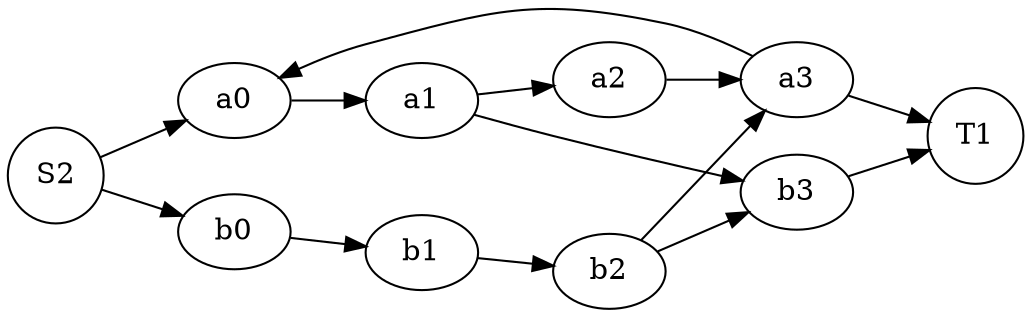 digraph G {
	graph [rankdir=LR]
	start [label=S1 shape=circle]
	start [label=S2 shape=circle]
	end [label=T1 shape=circle]
	{
		graph [style=filled]
		a0 [label=a0]
		a1 [label=a1]
		a2 [label=a2]
		a3 [label=a3]
		a0 -> a1
		a1 -> a2
		a2 -> a3
		a3 -> a0
	}
	{
		graph [style=filled]
		B [label=b0]
		C [label=b1]
		D [label=b2]
		E [label=b3]
		B -> C
		C -> D
		D -> E
	}
	start -> a0
	start -> B
	a1 -> E
	D -> a3
	a3 -> end
	E -> end
}

